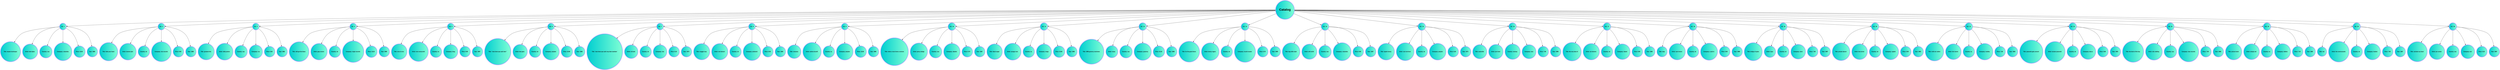 digraph G { 
node[shape=doublecircle,color=blue,fontname="Arial Black",style=filled,fillcolor="darkturquoise:aquamarine"] 

nodoRaiz[label="Catalog" fontsize=35];
nodoCd1[label="Cd:  1"] 
nodoRaiz ->nodoCd1
nodoCd1title[label="Title: empire burlesque "] 
nodoCd1->nodoCd1title
nodoCd1artist[label="Artist: bob dylan "] 
nodoCd1->nodoCd1artist
nodoCd1country[label="Country: usa "] 
nodoCd1->nodoCd1country
nodoCd1company[label="Company: columbia "] 
nodoCd1->nodoCd1company
nodoCd1price[label="Price: 10.90 "] 
nodoCd1->nodoCd1price
nodoCd1year[label="Year: 1985 "] 
nodoCd1->nodoCd1year
nodoCd2[label="Cd:  2"] 
nodoRaiz ->nodoCd2
nodoCd2title[label="Title: hide your heart "] 
nodoCd2->nodoCd2title
nodoCd2artist[label="Artist: bonnie tyler "] 
nodoCd2->nodoCd2artist
nodoCd2country[label="Country: uk "] 
nodoCd2->nodoCd2country
nodoCd2company[label="Company: cbs records "] 
nodoCd2->nodoCd2company
nodoCd2price[label="Price: 9.90 "] 
nodoCd2->nodoCd2price
nodoCd2year[label="Year: 1988 "] 
nodoCd2->nodoCd2year
nodoCd3[label="Cd:  3"] 
nodoRaiz ->nodoCd3
nodoCd3title[label="Title: greatest hits "] 
nodoCd3->nodoCd3title
nodoCd3artist[label="Artist: dolly parton "] 
nodoCd3->nodoCd3artist
nodoCd3country[label="Country: usa "] 
nodoCd3->nodoCd3country
nodoCd3company[label="Company: rca "] 
nodoCd3->nodoCd3company
nodoCd3price[label="Price: 9.90 "] 
nodoCd3->nodoCd3price
nodoCd3year[label="Year: 1982 "] 
nodoCd3->nodoCd3year
nodoCd4[label="Cd:  4"] 
nodoRaiz ->nodoCd4
nodoCd4title[label="Title: still got the blues "] 
nodoCd4->nodoCd4title
nodoCd4artist[label="Artist: gary moore "] 
nodoCd4->nodoCd4artist
nodoCd4country[label="Country: uk "] 
nodoCd4->nodoCd4country
nodoCd4company[label="Company: virgin records "] 
nodoCd4->nodoCd4company
nodoCd4price[label="Price: 10.20 "] 
nodoCd4->nodoCd4price
nodoCd4year[label="Year: 1990 "] 
nodoCd4->nodoCd4year
nodoCd5[label="Cd:  5"] 
nodoRaiz ->nodoCd5
nodoCd5title[label="Title: eros & eros "] 
nodoCd5->nodoCd5title
nodoCd5artist[label="Artist: eros ramazzotti "] 
nodoCd5->nodoCd5artist
nodoCd5country[label="Country: eu "] 
nodoCd5->nodoCd5country
nodoCd5company[label="Company: bmg "] 
nodoCd5->nodoCd5company
nodoCd5price[label="Price: 9.90 "] 
nodoCd5->nodoCd5price
nodoCd5year[label="Year: 1997 "] 
nodoCd5->nodoCd5year
nodoCd6[label="Cd:  6"] 
nodoRaiz ->nodoCd6
nodoCd6title[label="Title: \"esto tiene que salir bien\" "] 
nodoCd6->nodoCd6title
nodoCd6artist[label="Artist: bee gees "] 
nodoCd6->nodoCd6artist
nodoCd6country[label="Country: uk "] 
nodoCd6->nodoCd6country
nodoCd6company[label="Company: polydor "] 
nodoCd6->nodoCd6company
nodoCd6price[label="Price: 10.90 "] 
nodoCd6->nodoCd6price
nodoCd6year[label="Year: 1998 "] 
nodoCd6->nodoCd6year
nodoCd7[label="Cd:  7"] 
nodoRaiz ->nodoCd7
nodoCd7title[label="Title: 'esto tiene que salir muy bien tambien' "] 
nodoCd7->nodoCd7title
nodoCd7artist[label="Artist: dr.hook "] 
nodoCd7->nodoCd7artist
nodoCd7country[label="Country: uk "] 
nodoCd7->nodoCd7country
nodoCd7company[label="Company: cbs "] 
nodoCd7->nodoCd7company
nodoCd7price[label="Price: 8.10 "] 
nodoCd7->nodoCd7price
nodoCd7year[label="Year: 1973 "] 
nodoCd7->nodoCd7year
nodoCd8[label="Cd:  8"] 
nodoRaiz ->nodoCd8
nodoCd8title[label="Title: maggie may "] 
nodoCd8->nodoCd8title
nodoCd8artist[label="Artist: rod stewart "] 
nodoCd8->nodoCd8artist
nodoCd8country[label="Country: uk "] 
nodoCd8->nodoCd8country
nodoCd8company[label="Company: pickwick "] 
nodoCd8->nodoCd8company
nodoCd8price[label="Price: 8.50 "] 
nodoCd8->nodoCd8price
nodoCd8year[label="Year: 1990 "] 
nodoCd8->nodoCd8year
nodoCd9[label="Cd:  9"] 
nodoRaiz ->nodoCd9
nodoCd9title[label="Title: romanza "] 
nodoCd9->nodoCd9title
nodoCd9artist[label="Artist: andrea bocelli "] 
nodoCd9->nodoCd9artist
nodoCd9country[label="Country: eu "] 
nodoCd9->nodoCd9country
nodoCd9company[label="Company: polydor "] 
nodoCd9->nodoCd9company
nodoCd9price[label="Price: 10.80 "] 
nodoCd9->nodoCd9price
nodoCd9year[label="Year: 1996 "] 
nodoCd9->nodoCd9year
nodoCd10[label="Cd:  10"] 
nodoRaiz ->nodoCd10
nodoCd10title[label="Title: when a man loves a woman "] 
nodoCd10->nodoCd10title
nodoCd10artist[label="Artist: percy sledge "] 
nodoCd10->nodoCd10artist
nodoCd10country[label="Country: usa "] 
nodoCd10->nodoCd10country
nodoCd10company[label="Company: atlantic "] 
nodoCd10->nodoCd10company
nodoCd10price[label="Price: 8.70 "] 
nodoCd10->nodoCd10price
nodoCd10year[label="Year: 1987 "] 
nodoCd10->nodoCd10year
nodoCd11[label="Cd:  11"] 
nodoRaiz ->nodoCd11
nodoCd11title[label="Title: black angel "] 
nodoCd11->nodoCd11title
nodoCd11artist[label="Artist: savage rose "] 
nodoCd11->nodoCd11artist
nodoCd11country[label="Country: eu "] 
nodoCd11->nodoCd11country
nodoCd11company[label="Company: mega "] 
nodoCd11->nodoCd11company
nodoCd11price[label="Price: 10.90 "] 
nodoCd11->nodoCd11price
nodoCd11year[label="Year: 1995 "] 
nodoCd11->nodoCd11year
nodoCd12[label="Cd:  12"] 
nodoRaiz ->nodoCd12
nodoCd12title[label="Title: 1999 grammy nominees "] 
nodoCd12->nodoCd12title
nodoCd12artist[label="Artist: many "] 
nodoCd12->nodoCd12artist
nodoCd12country[label="Country: usa "] 
nodoCd12->nodoCd12country
nodoCd12company[label="Company: grammy "] 
nodoCd12->nodoCd12company
nodoCd12price[label="Price: 10.20 "] 
nodoCd12->nodoCd12price
nodoCd12year[label="Year: 1999 "] 
nodoCd12->nodoCd12year
nodoCd13[label="Cd:  13"] 
nodoRaiz ->nodoCd13
nodoCd13title[label="Title: for the good times "] 
nodoCd13->nodoCd13title
nodoCd13artist[label="Artist: kenny rogers "] 
nodoCd13->nodoCd13artist
nodoCd13country[label="Country: uk "] 
nodoCd13->nodoCd13country
nodoCd13company[label="Company: mucik master "] 
nodoCd13->nodoCd13company
nodoCd13price[label="Price: 8.70 "] 
nodoCd13->nodoCd13price
nodoCd13year[label="Year: 1995 "] 
nodoCd13->nodoCd13year
nodoCd14[label="Cd:  14"] 
nodoRaiz ->nodoCd14
nodoCd14title[label="Title: big willie style "] 
nodoCd14->nodoCd14title
nodoCd14artist[label="Artist: will smith "] 
nodoCd14->nodoCd14artist
nodoCd14country[label="Country: usa "] 
nodoCd14->nodoCd14country
nodoCd14company[label="Company: columbia "] 
nodoCd14->nodoCd14company
nodoCd14price[label="Price: 9.90 "] 
nodoCd14->nodoCd14price
nodoCd14year[label="Year: 1997 "] 
nodoCd14->nodoCd14year
nodoCd15[label="Cd:  15"] 
nodoRaiz ->nodoCd15
nodoCd15title[label="Title: tupelo honey "] 
nodoCd15->nodoCd15title
nodoCd15artist[label="Artist: van morrison "] 
nodoCd15->nodoCd15artist
nodoCd15country[label="Country: uk "] 
nodoCd15->nodoCd15country
nodoCd15company[label="Company: polydor "] 
nodoCd15->nodoCd15company
nodoCd15price[label="Price: 8.20 "] 
nodoCd15->nodoCd15price
nodoCd15year[label="Year: 1971 "] 
nodoCd15->nodoCd15year
nodoCd16[label="Cd:  16"] 
nodoRaiz ->nodoCd16
nodoCd16title[label="Title: soulsville "] 
nodoCd16->nodoCd16title
nodoCd16artist[label="Artist: jorn hoel "] 
nodoCd16->nodoCd16artist
nodoCd16country[label="Country: norway "] 
nodoCd16->nodoCd16country
nodoCd16company[label="Company: wea "] 
nodoCd16->nodoCd16company
nodoCd16price[label="Price: 7.90 "] 
nodoCd16->nodoCd16price
nodoCd16year[label="Year: 1996 "] 
nodoCd16->nodoCd16year
nodoCd17[label="Cd:  17"] 
nodoRaiz ->nodoCd17
nodoCd17title[label="Title: the very best of "] 
nodoCd17->nodoCd17title
nodoCd17artist[label="Artist: cat stevens "] 
nodoCd17->nodoCd17artist
nodoCd17country[label="Country: uk "] 
nodoCd17->nodoCd17country
nodoCd17company[label="Company: island "] 
nodoCd17->nodoCd17company
nodoCd17price[label="Price: 8.90 "] 
nodoCd17->nodoCd17price
nodoCd17year[label="Year: 1990 "] 
nodoCd17->nodoCd17year
nodoCd18[label="Cd:  18"] 
nodoRaiz ->nodoCd18
nodoCd18title[label="Title: stop "] 
nodoCd18->nodoCd18title
nodoCd18artist[label="Artist: sam brown "] 
nodoCd18->nodoCd18artist
nodoCd18country[label="Country: uk "] 
nodoCd18->nodoCd18country
nodoCd18company[label="Company: a and m "] 
nodoCd18->nodoCd18company
nodoCd18price[label="Price: 8.90 "] 
nodoCd18->nodoCd18price
nodoCd18year[label="Year: 1988 "] 
nodoCd18->nodoCd18year
nodoCd19[label="Cd:  19"] 
nodoRaiz ->nodoCd19
nodoCd19title[label="Title: bridge of spies "] 
nodoCd19->nodoCd19title
nodoCd19artist[label="Artist: t'pau "] 
nodoCd19->nodoCd19artist
nodoCd19country[label="Country: uk "] 
nodoCd19->nodoCd19country
nodoCd19company[label="Company: siren "] 
nodoCd19->nodoCd19company
nodoCd19price[label="Price: 7.90 "] 
nodoCd19->nodoCd19price
nodoCd19year[label="Year: 1987 "] 
nodoCd19->nodoCd19year
nodoCd20[label="Cd:  20"] 
nodoRaiz ->nodoCd20
nodoCd20title[label="Title: private dancer "] 
nodoCd20->nodoCd20title
nodoCd20artist[label="Artist: tina turner "] 
nodoCd20->nodoCd20artist
nodoCd20country[label="Country: uk "] 
nodoCd20->nodoCd20country
nodoCd20company[label="Company: capitol "] 
nodoCd20->nodoCd20company
nodoCd20price[label="Price: 8.90 "] 
nodoCd20->nodoCd20price
nodoCd20year[label="Year: 1983 "] 
nodoCd20->nodoCd20year
nodoCd21[label="Cd:  21"] 
nodoRaiz ->nodoCd21
nodoCd21title[label="Title: midt om natten "] 
nodoCd21->nodoCd21title
nodoCd21artist[label="Artist: kim larsen "] 
nodoCd21->nodoCd21artist
nodoCd21country[label="Country: eu "] 
nodoCd21->nodoCd21country
nodoCd21company[label="Company: medley "] 
nodoCd21->nodoCd21company
nodoCd21price[label="Price: 7.80 "] 
nodoCd21->nodoCd21price
nodoCd21year[label="Year: 1983 "] 
nodoCd21->nodoCd21year
nodoCd22[label="Cd:  22"] 
nodoRaiz ->nodoCd22
nodoCd22title[label="Title: pavarotti gala concert "] 
nodoCd22->nodoCd22title
nodoCd22artist[label="Artist: luciano pavarotti "] 
nodoCd22->nodoCd22artist
nodoCd22country[label="Country: uk "] 
nodoCd22->nodoCd22country
nodoCd22company[label="Company: decca "] 
nodoCd22->nodoCd22company
nodoCd22price[label="Price: 9.90 "] 
nodoCd22->nodoCd22price
nodoCd22year[label="Year: 1991 "] 
nodoCd22->nodoCd22year
nodoCd23[label="Cd:  23"] 
nodoRaiz ->nodoCd23
nodoCd23title[label="Title: the dock of the bay "] 
nodoCd23->nodoCd23title
nodoCd23artist[label="Artist: otis redding "] 
nodoCd23->nodoCd23artist
nodoCd23country[label="Country: usa "] 
nodoCd23->nodoCd23country
nodoCd23company[label="Company: stax records "] 
nodoCd23->nodoCd23company
nodoCd23price[label="Price: 7.90 "] 
nodoCd23->nodoCd23price
nodoCd23year[label="Year: 1968 "] 
nodoCd23->nodoCd23year
nodoCd24[label="Cd:  24"] 
nodoRaiz ->nodoCd24
nodoCd24title[label="Title: picture book "] 
nodoCd24->nodoCd24title
nodoCd24artist[label="Artist: simply red "] 
nodoCd24->nodoCd24artist
nodoCd24country[label="Country: eu "] 
nodoCd24->nodoCd24country
nodoCd24company[label="Company: elektra "] 
nodoCd24->nodoCd24company
nodoCd24price[label="Price: 7.20 "] 
nodoCd24->nodoCd24price
nodoCd24year[label="Year: 1985 "] 
nodoCd24->nodoCd24year
nodoCd25[label="Cd:  25"] 
nodoRaiz ->nodoCd25
nodoCd25title[label="Title: red "] 
nodoCd25->nodoCd25title
nodoCd25artist[label="Artist: the communards "] 
nodoCd25->nodoCd25artist
nodoCd25country[label="Country: uk "] 
nodoCd25->nodoCd25country
nodoCd25company[label="Company: london "] 
nodoCd25->nodoCd25company
nodoCd25price[label="Price: 7.80 "] 
nodoCd25->nodoCd25price
nodoCd25year[label="Year: 1987 "] 
nodoCd25->nodoCd25year
nodoCd26[label="Cd:  26"] 
nodoRaiz ->nodoCd26
nodoCd26title[label="Title: unchain my heart "] 
nodoCd26->nodoCd26title
nodoCd26artist[label="Artist: joe cocker "] 
nodoCd26->nodoCd26artist
nodoCd26country[label="Country: usa "] 
nodoCd26->nodoCd26country
nodoCd26company[label="Company: emi "] 
nodoCd26->nodoCd26company
nodoCd26price[label="Price: 8.20 "] 
nodoCd26->nodoCd26price
nodoCd26year[label="Year: 1987 "] 
nodoCd26->nodoCd26year
}